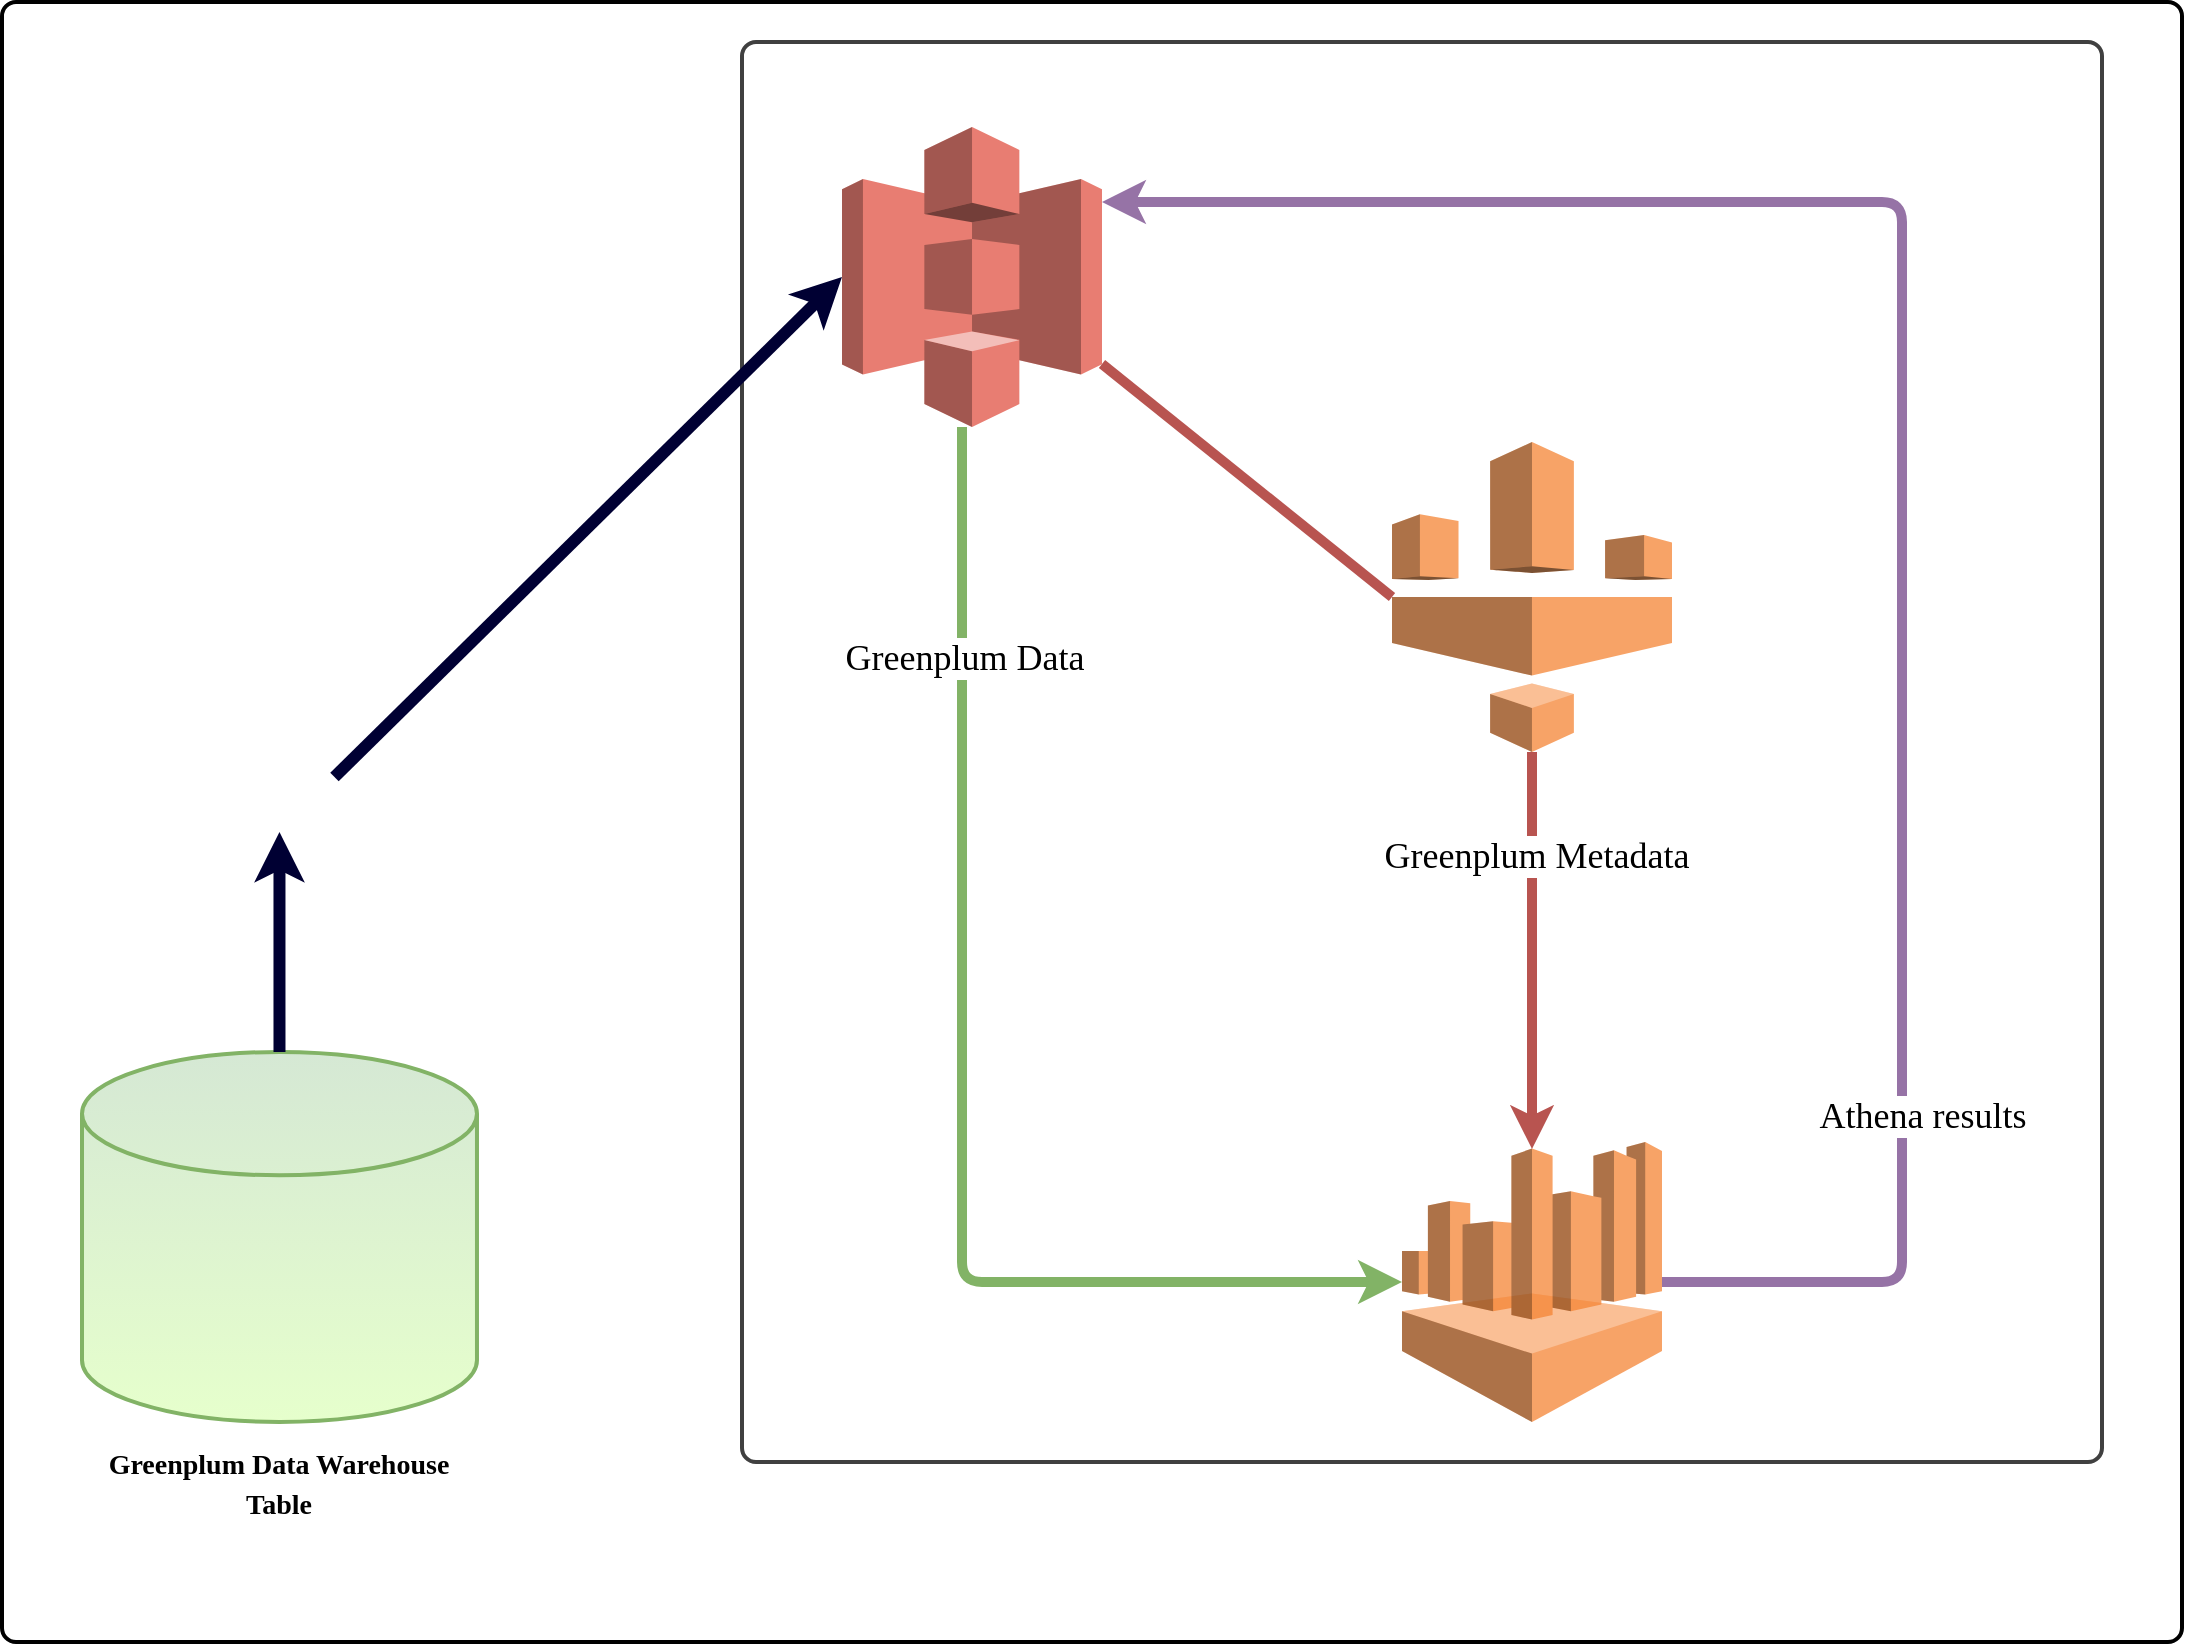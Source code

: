 <mxfile version="12.4.9" type="github">
  <diagram id="5Hu7Rquyqc3oWw3ipiqS" name="Page-1">
    <mxGraphModel dx="3131" dy="7889" grid="1" gridSize="10" guides="1" tooltips="1" connect="1" arrows="1" fold="1" page="1" pageScale="1" pageWidth="1100" pageHeight="850" math="0" shadow="0">
      <root>
        <mxCell id="0"/>
        <mxCell id="1" parent="0"/>
        <mxCell id="SyCFYfF8Eu6jpnVWFIkm-150" value="" style="rounded=1;whiteSpace=wrap;html=1;absoluteArcSize=1;arcSize=14;strokeWidth=2;labelBackgroundColor=none;fontSize=16;" parent="1" vertex="1">
          <mxGeometry x="-1090" y="-6790" width="1090" height="820" as="geometry"/>
        </mxCell>
        <mxCell id="SyCFYfF8Eu6jpnVWFIkm-148" value="" style="rounded=1;whiteSpace=wrap;html=1;absoluteArcSize=1;arcSize=14;strokeWidth=2;labelBackgroundColor=#B9E0A5;fillColor=none;gradientColor=#ffffff;fontSize=16;opacity=75;" parent="1" vertex="1">
          <mxGeometry x="-720" y="-6770" width="680" height="710" as="geometry"/>
        </mxCell>
        <mxCell id="tzoMgsybaCTW6t5TssvO-31" value="" style="shape=image;html=1;verticalAlign=top;verticalLabelPosition=bottom;labelBackgroundColor=#ffffff;imageAspect=0;aspect=fixed;image=https://cdn2.iconfinder.com/data/icons/freecns-cumulus/16/519904-098_Spreadsheet-128.png" parent="1" vertex="1">
          <mxGeometry x="-978.76" y="-6430" width="55" height="55" as="geometry"/>
        </mxCell>
        <mxCell id="tzoMgsybaCTW6t5TssvO-33" value="" style="strokeWidth=2;html=1;shape=mxgraph.flowchart.database;whiteSpace=wrap;fillColor=#d5e8d4;strokeColor=#82b366;gradientColor=#E6FFCC;" parent="1" vertex="1">
          <mxGeometry x="-1050" y="-6265.01" width="197.49" height="185.01" as="geometry"/>
        </mxCell>
        <mxCell id="SyCFYfF8Eu6jpnVWFIkm-112" value="" style="outlineConnect=0;dashed=0;verticalLabelPosition=bottom;verticalAlign=top;align=center;html=1;shape=mxgraph.aws3.athena;fillColor=#F58534;gradientColor=none;labelBackgroundColor=#FFE6CC;strokeColor=#9933FF;strokeWidth=2;fontSize=16;opacity=75;" parent="1" vertex="1">
          <mxGeometry x="-390" y="-6220" width="130" height="140" as="geometry"/>
        </mxCell>
        <mxCell id="SyCFYfF8Eu6jpnVWFIkm-114" value="" style="outlineConnect=0;dashed=0;verticalLabelPosition=bottom;verticalAlign=top;align=center;html=1;shape=mxgraph.aws3.glue;fillColor=#F58534;gradientColor=none;labelBackgroundColor=#FFE6CC;strokeColor=#9933FF;strokeWidth=2;fontSize=16;opacity=75;" parent="1" vertex="1">
          <mxGeometry x="-395" y="-6570" width="140" height="154.99" as="geometry"/>
        </mxCell>
        <mxCell id="SyCFYfF8Eu6jpnVWFIkm-113" value="" style="outlineConnect=0;dashed=0;verticalLabelPosition=bottom;verticalAlign=top;align=center;html=1;shape=mxgraph.aws3.s3;fillColor=#E05243;gradientColor=none;labelBackgroundColor=#FFE6CC;strokeColor=#9933FF;strokeWidth=2;fontSize=16;opacity=75;" parent="1" vertex="1">
          <mxGeometry x="-670" y="-6727.5" width="130" height="150" as="geometry"/>
        </mxCell>
        <mxCell id="SyCFYfF8Eu6jpnVWFIkm-129" value="" style="endArrow=classic;html=1;strokeColor=#000033;strokeWidth=6;fontSize=16;exitX=0.5;exitY=0;exitDx=0;exitDy=0;exitPerimeter=0;" parent="1" source="tzoMgsybaCTW6t5TssvO-33" target="tzoMgsybaCTW6t5TssvO-31" edge="1">
          <mxGeometry width="50" height="50" relative="1" as="geometry">
            <mxPoint x="-935" y="-6360" as="sourcePoint"/>
            <mxPoint x="-850" y="-6420" as="targetPoint"/>
          </mxGeometry>
        </mxCell>
        <mxCell id="SyCFYfF8Eu6jpnVWFIkm-130" value="" style="endArrow=classic;html=1;strokeColor=#000033;strokeWidth=6;fontSize=16;exitX=1;exitY=0.5;exitDx=0;exitDy=0;entryX=0;entryY=0.5;entryDx=0;entryDy=0;entryPerimeter=0;" parent="1" source="tzoMgsybaCTW6t5TssvO-31" target="SyCFYfF8Eu6jpnVWFIkm-113" edge="1">
          <mxGeometry width="50" height="50" relative="1" as="geometry">
            <mxPoint x="-750" y="-6620" as="sourcePoint"/>
            <mxPoint x="-700" y="-6670" as="targetPoint"/>
          </mxGeometry>
        </mxCell>
        <mxCell id="SyCFYfF8Eu6jpnVWFIkm-132" value="" style="edgeStyle=segmentEdgeStyle;endArrow=classic;html=1;strokeColor=#82b366;strokeWidth=5;fontSize=16;entryX=0;entryY=0.5;entryDx=0;entryDy=0;entryPerimeter=0;fillColor=#d5e8d4;" parent="1" source="SyCFYfF8Eu6jpnVWFIkm-113" target="SyCFYfF8Eu6jpnVWFIkm-112" edge="1">
          <mxGeometry width="50" height="50" relative="1" as="geometry">
            <mxPoint x="-1080" y="-5930" as="sourcePoint"/>
            <mxPoint x="-460" y="-6150" as="targetPoint"/>
            <Array as="points">
              <mxPoint x="-610" y="-6150"/>
            </Array>
          </mxGeometry>
        </mxCell>
        <mxCell id="SyCFYfF8Eu6jpnVWFIkm-139" value="&lt;font style=&quot;font-size: 18px&quot; face=&quot;Georgia&quot;&gt;Greenplum Data&lt;/font&gt;" style="text;html=1;align=center;verticalAlign=middle;resizable=0;points=[];labelBackgroundColor=#ffffff;fontSize=16;" parent="SyCFYfF8Eu6jpnVWFIkm-132" vertex="1" connectable="0">
          <mxGeometry x="-0.697" y="-1" relative="1" as="geometry">
            <mxPoint x="1.29" y="16.77" as="offset"/>
          </mxGeometry>
        </mxCell>
        <mxCell id="SyCFYfF8Eu6jpnVWFIkm-133" value="" style="edgeStyle=segmentEdgeStyle;endArrow=classic;html=1;strokeColor=#9673a6;strokeWidth=5;fontSize=16;exitX=1;exitY=0.5;exitDx=0;exitDy=0;exitPerimeter=0;fillColor=#e1d5e7;" parent="1" source="SyCFYfF8Eu6jpnVWFIkm-112" target="SyCFYfF8Eu6jpnVWFIkm-113" edge="1">
          <mxGeometry width="50" height="50" relative="1" as="geometry">
            <mxPoint x="-210" y="-6150" as="sourcePoint"/>
            <mxPoint x="-1030" y="-5980" as="targetPoint"/>
            <Array as="points">
              <mxPoint x="-140" y="-6150"/>
              <mxPoint x="-140" y="-6690"/>
            </Array>
          </mxGeometry>
        </mxCell>
        <mxCell id="SyCFYfF8Eu6jpnVWFIkm-142" value="&lt;font style=&quot;font-size: 18px&quot; face=&quot;Georgia&quot;&gt;Athena results&lt;/font&gt;" style="text;html=1;align=center;verticalAlign=middle;resizable=0;points=[];labelBackgroundColor=#ffffff;fontSize=16;" parent="SyCFYfF8Eu6jpnVWFIkm-133" vertex="1" connectable="0">
          <mxGeometry x="-0.471" relative="1" as="geometry">
            <mxPoint x="9.57" y="77.57" as="offset"/>
          </mxGeometry>
        </mxCell>
        <mxCell id="SyCFYfF8Eu6jpnVWFIkm-138" value="" style="endArrow=classic;html=1;strokeColor=#b85450;strokeWidth=5;fontSize=16;entryX=0.5;entryY=0.025;entryDx=0;entryDy=0;entryPerimeter=0;fillColor=#f8cecc;" parent="1" source="SyCFYfF8Eu6jpnVWFIkm-114" target="SyCFYfF8Eu6jpnVWFIkm-112" edge="1">
          <mxGeometry width="50" height="50" relative="1" as="geometry">
            <mxPoint x="-1080" y="-5930" as="sourcePoint"/>
            <mxPoint x="-1030" y="-5980" as="targetPoint"/>
          </mxGeometry>
        </mxCell>
        <mxCell id="SyCFYfF8Eu6jpnVWFIkm-143" value="&lt;font style=&quot;font-size: 18px&quot; face=&quot;Georgia&quot;&gt;Greenplum Metadata&lt;/font&gt;" style="text;html=1;align=center;verticalAlign=middle;resizable=0;points=[];labelBackgroundColor=#ffffff;fontSize=16;" parent="SyCFYfF8Eu6jpnVWFIkm-138" vertex="1" connectable="0">
          <mxGeometry x="-0.479" y="2" relative="1" as="geometry">
            <mxPoint as="offset"/>
          </mxGeometry>
        </mxCell>
        <mxCell id="SyCFYfF8Eu6jpnVWFIkm-141" value="" style="endArrow=none;html=1;strokeColor=#b85450;strokeWidth=5;fontSize=16;entryX=0;entryY=0.5;entryDx=0;entryDy=0;entryPerimeter=0;exitX=1;exitY=0.79;exitDx=0;exitDy=0;exitPerimeter=0;fillColor=#f8cecc;" parent="1" source="SyCFYfF8Eu6jpnVWFIkm-113" target="SyCFYfF8Eu6jpnVWFIkm-114" edge="1">
          <mxGeometry width="50" height="50" relative="1" as="geometry">
            <mxPoint x="-1080" y="-5930" as="sourcePoint"/>
            <mxPoint x="-1030" y="-5980" as="targetPoint"/>
          </mxGeometry>
        </mxCell>
        <mxCell id="SyCFYfF8Eu6jpnVWFIkm-144" value="&lt;font face=&quot;Georgia&quot; style=&quot;font-size: 14px&quot;&gt;&lt;b&gt;Greenplum Data Warehouse Table&lt;/b&gt;&lt;/font&gt;" style="text;html=1;align=center;verticalAlign=middle;whiteSpace=wrap;rounded=0;labelBackgroundColor=none;fontSize=16;opacity=75;" parent="1" vertex="1">
          <mxGeometry x="-1050.01" y="-6070" width="197.49" height="40" as="geometry"/>
        </mxCell>
        <mxCell id="SyCFYfF8Eu6jpnVWFIkm-151" value="" style="shape=image;html=1;verticalAlign=top;verticalLabelPosition=bottom;labelBackgroundColor=#ffffff;imageAspect=0;aspect=fixed;image=https://cdn2.iconfinder.com/data/icons/freecns-cumulus/16/519904-098_Spreadsheet-128.png" parent="1" vertex="1">
          <mxGeometry x="-991.26" y="-6180" width="80" height="80" as="geometry"/>
        </mxCell>
      </root>
    </mxGraphModel>
  </diagram>
</mxfile>

